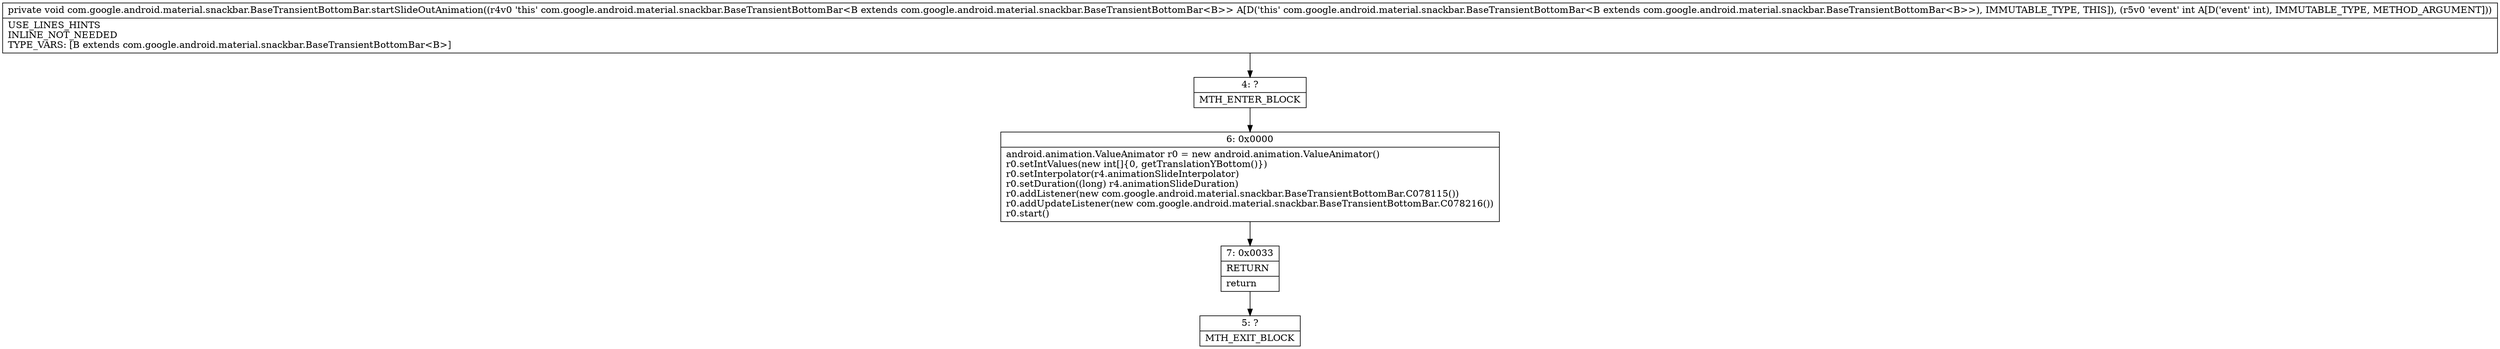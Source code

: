 digraph "CFG forcom.google.android.material.snackbar.BaseTransientBottomBar.startSlideOutAnimation(I)V" {
Node_4 [shape=record,label="{4\:\ ?|MTH_ENTER_BLOCK\l}"];
Node_6 [shape=record,label="{6\:\ 0x0000|android.animation.ValueAnimator r0 = new android.animation.ValueAnimator()\lr0.setIntValues(new int[]\{0, getTranslationYBottom()\})\lr0.setInterpolator(r4.animationSlideInterpolator)\lr0.setDuration((long) r4.animationSlideDuration)\lr0.addListener(new com.google.android.material.snackbar.BaseTransientBottomBar.C078115())\lr0.addUpdateListener(new com.google.android.material.snackbar.BaseTransientBottomBar.C078216())\lr0.start()\l}"];
Node_7 [shape=record,label="{7\:\ 0x0033|RETURN\l|return\l}"];
Node_5 [shape=record,label="{5\:\ ?|MTH_EXIT_BLOCK\l}"];
MethodNode[shape=record,label="{private void com.google.android.material.snackbar.BaseTransientBottomBar.startSlideOutAnimation((r4v0 'this' com.google.android.material.snackbar.BaseTransientBottomBar\<B extends com.google.android.material.snackbar.BaseTransientBottomBar\<B\>\> A[D('this' com.google.android.material.snackbar.BaseTransientBottomBar\<B extends com.google.android.material.snackbar.BaseTransientBottomBar\<B\>\>), IMMUTABLE_TYPE, THIS]), (r5v0 'event' int A[D('event' int), IMMUTABLE_TYPE, METHOD_ARGUMENT]))  | USE_LINES_HINTS\lINLINE_NOT_NEEDED\lTYPE_VARS: [B extends com.google.android.material.snackbar.BaseTransientBottomBar\<B\>]\l}"];
MethodNode -> Node_4;Node_4 -> Node_6;
Node_6 -> Node_7;
Node_7 -> Node_5;
}

